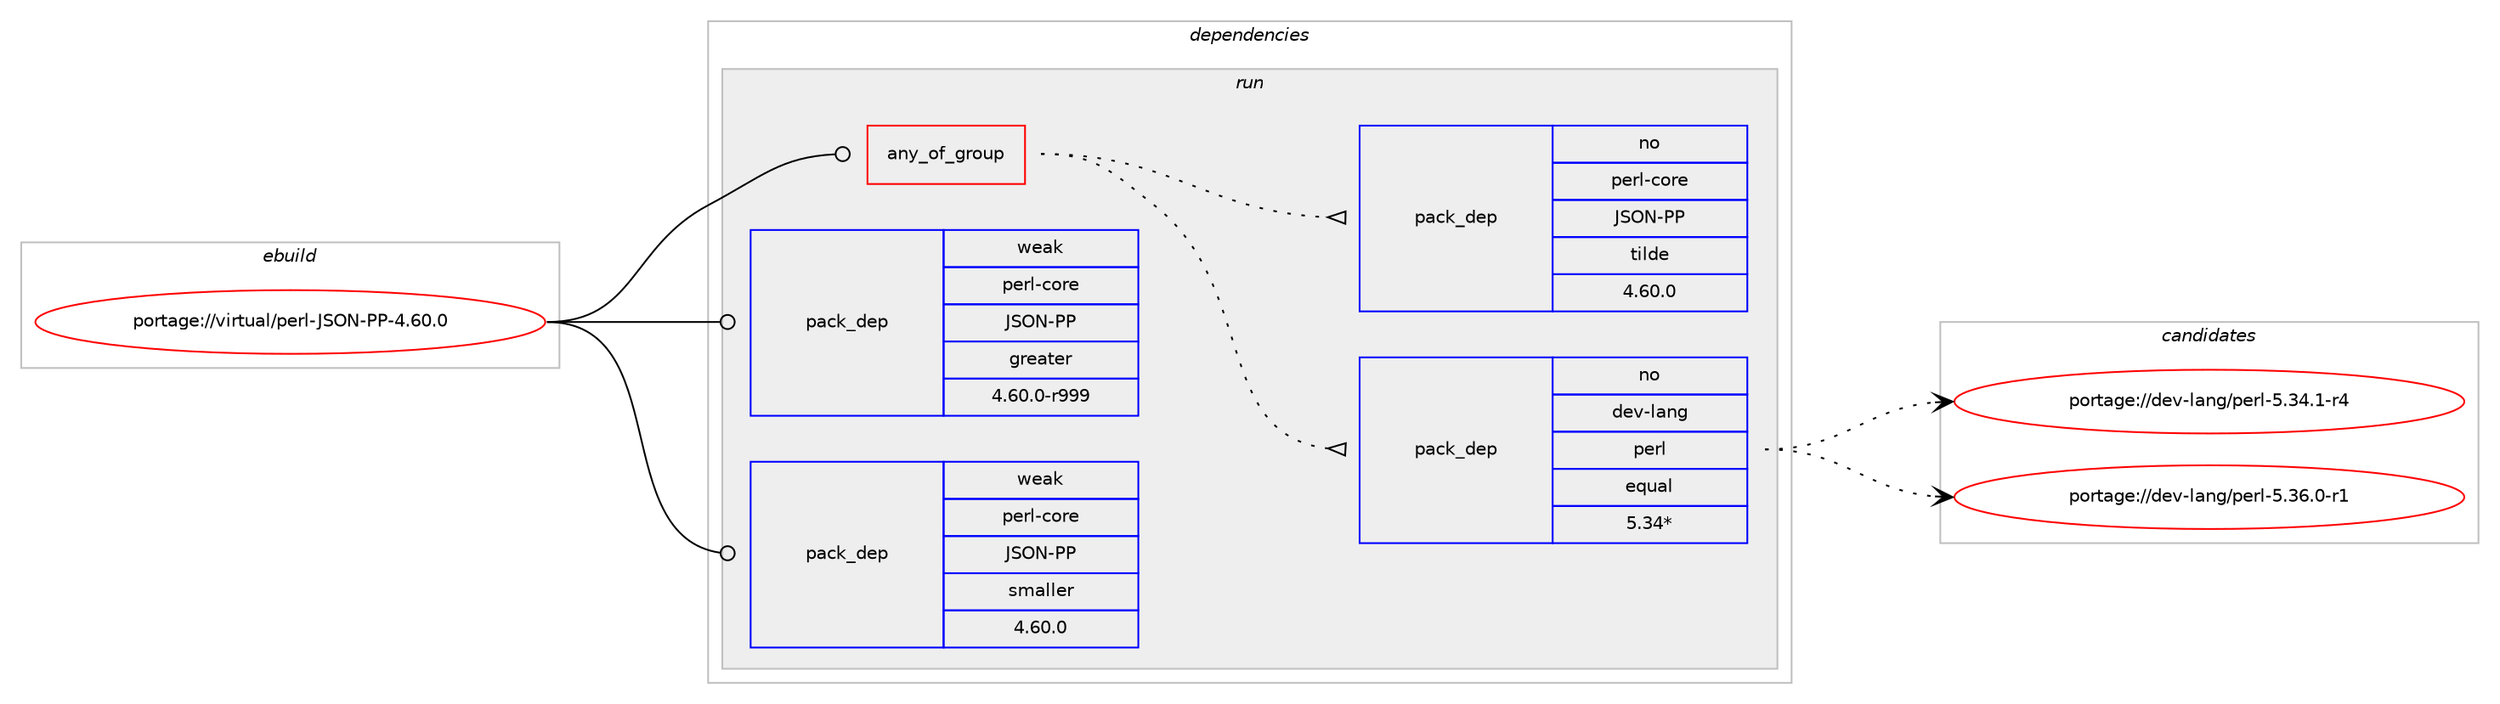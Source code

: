 digraph prolog {

# *************
# Graph options
# *************

newrank=true;
concentrate=true;
compound=true;
graph [rankdir=LR,fontname=Helvetica,fontsize=10,ranksep=1.5];#, ranksep=2.5, nodesep=0.2];
edge  [arrowhead=vee];
node  [fontname=Helvetica,fontsize=10];

# **********
# The ebuild
# **********

subgraph cluster_leftcol {
color=gray;
rank=same;
label=<<i>ebuild</i>>;
id [label="portage://virtual/perl-JSON-PP-4.60.0", color=red, width=4, href="../virtual/perl-JSON-PP-4.60.0.svg"];
}

# ****************
# The dependencies
# ****************

subgraph cluster_midcol {
color=gray;
label=<<i>dependencies</i>>;
subgraph cluster_compile {
fillcolor="#eeeeee";
style=filled;
label=<<i>compile</i>>;
}
subgraph cluster_compileandrun {
fillcolor="#eeeeee";
style=filled;
label=<<i>compile and run</i>>;
}
subgraph cluster_run {
fillcolor="#eeeeee";
style=filled;
label=<<i>run</i>>;
subgraph any25 {
dependency295 [label=<<TABLE BORDER="0" CELLBORDER="1" CELLSPACING="0" CELLPADDING="4"><TR><TD CELLPADDING="10">any_of_group</TD></TR></TABLE>>, shape=none, color=red];subgraph pack159 {
dependency296 [label=<<TABLE BORDER="0" CELLBORDER="1" CELLSPACING="0" CELLPADDING="4" WIDTH="220"><TR><TD ROWSPAN="6" CELLPADDING="30">pack_dep</TD></TR><TR><TD WIDTH="110">no</TD></TR><TR><TD>dev-lang</TD></TR><TR><TD>perl</TD></TR><TR><TD>equal</TD></TR><TR><TD>5.34*</TD></TR></TABLE>>, shape=none, color=blue];
}
dependency295:e -> dependency296:w [weight=20,style="dotted",arrowhead="oinv"];
subgraph pack160 {
dependency297 [label=<<TABLE BORDER="0" CELLBORDER="1" CELLSPACING="0" CELLPADDING="4" WIDTH="220"><TR><TD ROWSPAN="6" CELLPADDING="30">pack_dep</TD></TR><TR><TD WIDTH="110">no</TD></TR><TR><TD>perl-core</TD></TR><TR><TD>JSON-PP</TD></TR><TR><TD>tilde</TD></TR><TR><TD>4.60.0</TD></TR></TABLE>>, shape=none, color=blue];
}
dependency295:e -> dependency297:w [weight=20,style="dotted",arrowhead="oinv"];
}
id:e -> dependency295:w [weight=20,style="solid",arrowhead="odot"];
# *** BEGIN UNKNOWN DEPENDENCY TYPE (TODO) ***
# id -> package_dependency(portage://virtual/perl-JSON-PP-4.60.0,run,no,dev-lang,perl,none,[,,],any_same_slot,[])
# *** END UNKNOWN DEPENDENCY TYPE (TODO) ***

subgraph pack161 {
dependency298 [label=<<TABLE BORDER="0" CELLBORDER="1" CELLSPACING="0" CELLPADDING="4" WIDTH="220"><TR><TD ROWSPAN="6" CELLPADDING="30">pack_dep</TD></TR><TR><TD WIDTH="110">weak</TD></TR><TR><TD>perl-core</TD></TR><TR><TD>JSON-PP</TD></TR><TR><TD>greater</TD></TR><TR><TD>4.60.0-r999</TD></TR></TABLE>>, shape=none, color=blue];
}
id:e -> dependency298:w [weight=20,style="solid",arrowhead="odot"];
subgraph pack162 {
dependency299 [label=<<TABLE BORDER="0" CELLBORDER="1" CELLSPACING="0" CELLPADDING="4" WIDTH="220"><TR><TD ROWSPAN="6" CELLPADDING="30">pack_dep</TD></TR><TR><TD WIDTH="110">weak</TD></TR><TR><TD>perl-core</TD></TR><TR><TD>JSON-PP</TD></TR><TR><TD>smaller</TD></TR><TR><TD>4.60.0</TD></TR></TABLE>>, shape=none, color=blue];
}
id:e -> dependency299:w [weight=20,style="solid",arrowhead="odot"];
}
}

# **************
# The candidates
# **************

subgraph cluster_choices {
rank=same;
color=gray;
label=<<i>candidates</i>>;

subgraph choice159 {
color=black;
nodesep=1;
choice100101118451089711010347112101114108455346515246494511452 [label="portage://dev-lang/perl-5.34.1-r4", color=red, width=4,href="../dev-lang/perl-5.34.1-r4.svg"];
choice100101118451089711010347112101114108455346515446484511449 [label="portage://dev-lang/perl-5.36.0-r1", color=red, width=4,href="../dev-lang/perl-5.36.0-r1.svg"];
dependency296:e -> choice100101118451089711010347112101114108455346515246494511452:w [style=dotted,weight="100"];
dependency296:e -> choice100101118451089711010347112101114108455346515446484511449:w [style=dotted,weight="100"];
}
subgraph choice160 {
color=black;
nodesep=1;
}
subgraph choice161 {
color=black;
nodesep=1;
}
subgraph choice162 {
color=black;
nodesep=1;
}
}

}
